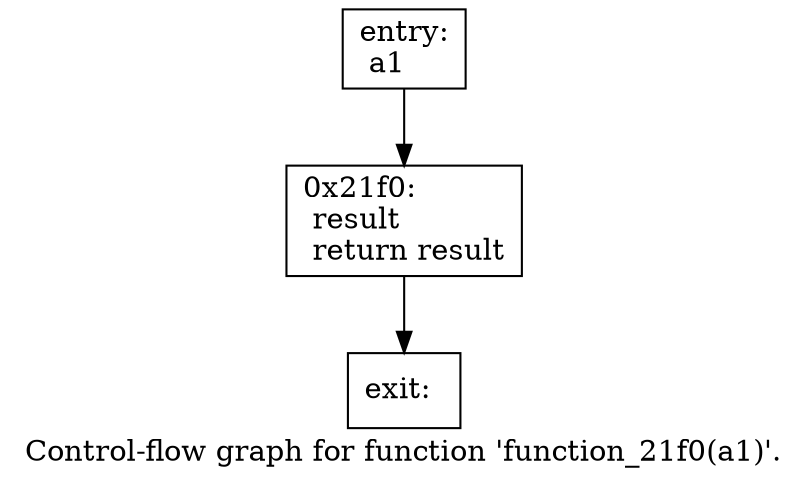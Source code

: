 digraph "Control-flow graph for function 'function_21f0(a1)'." {
  label="Control-flow graph for function 'function_21f0(a1)'.";
  node [shape=record];

  Node07C7CEB0 [label="{entry:\l  a1\l}"];
  Node07C7CEB0 -> Node07C7D1C8;
  Node07C7D1C8 [label="{0x21f0:\l  result\l  return result\l}"];
  Node07C7D1C8 -> Node07C7CF40;
  Node07C7CF40 [label="{exit:\l}"];

}
